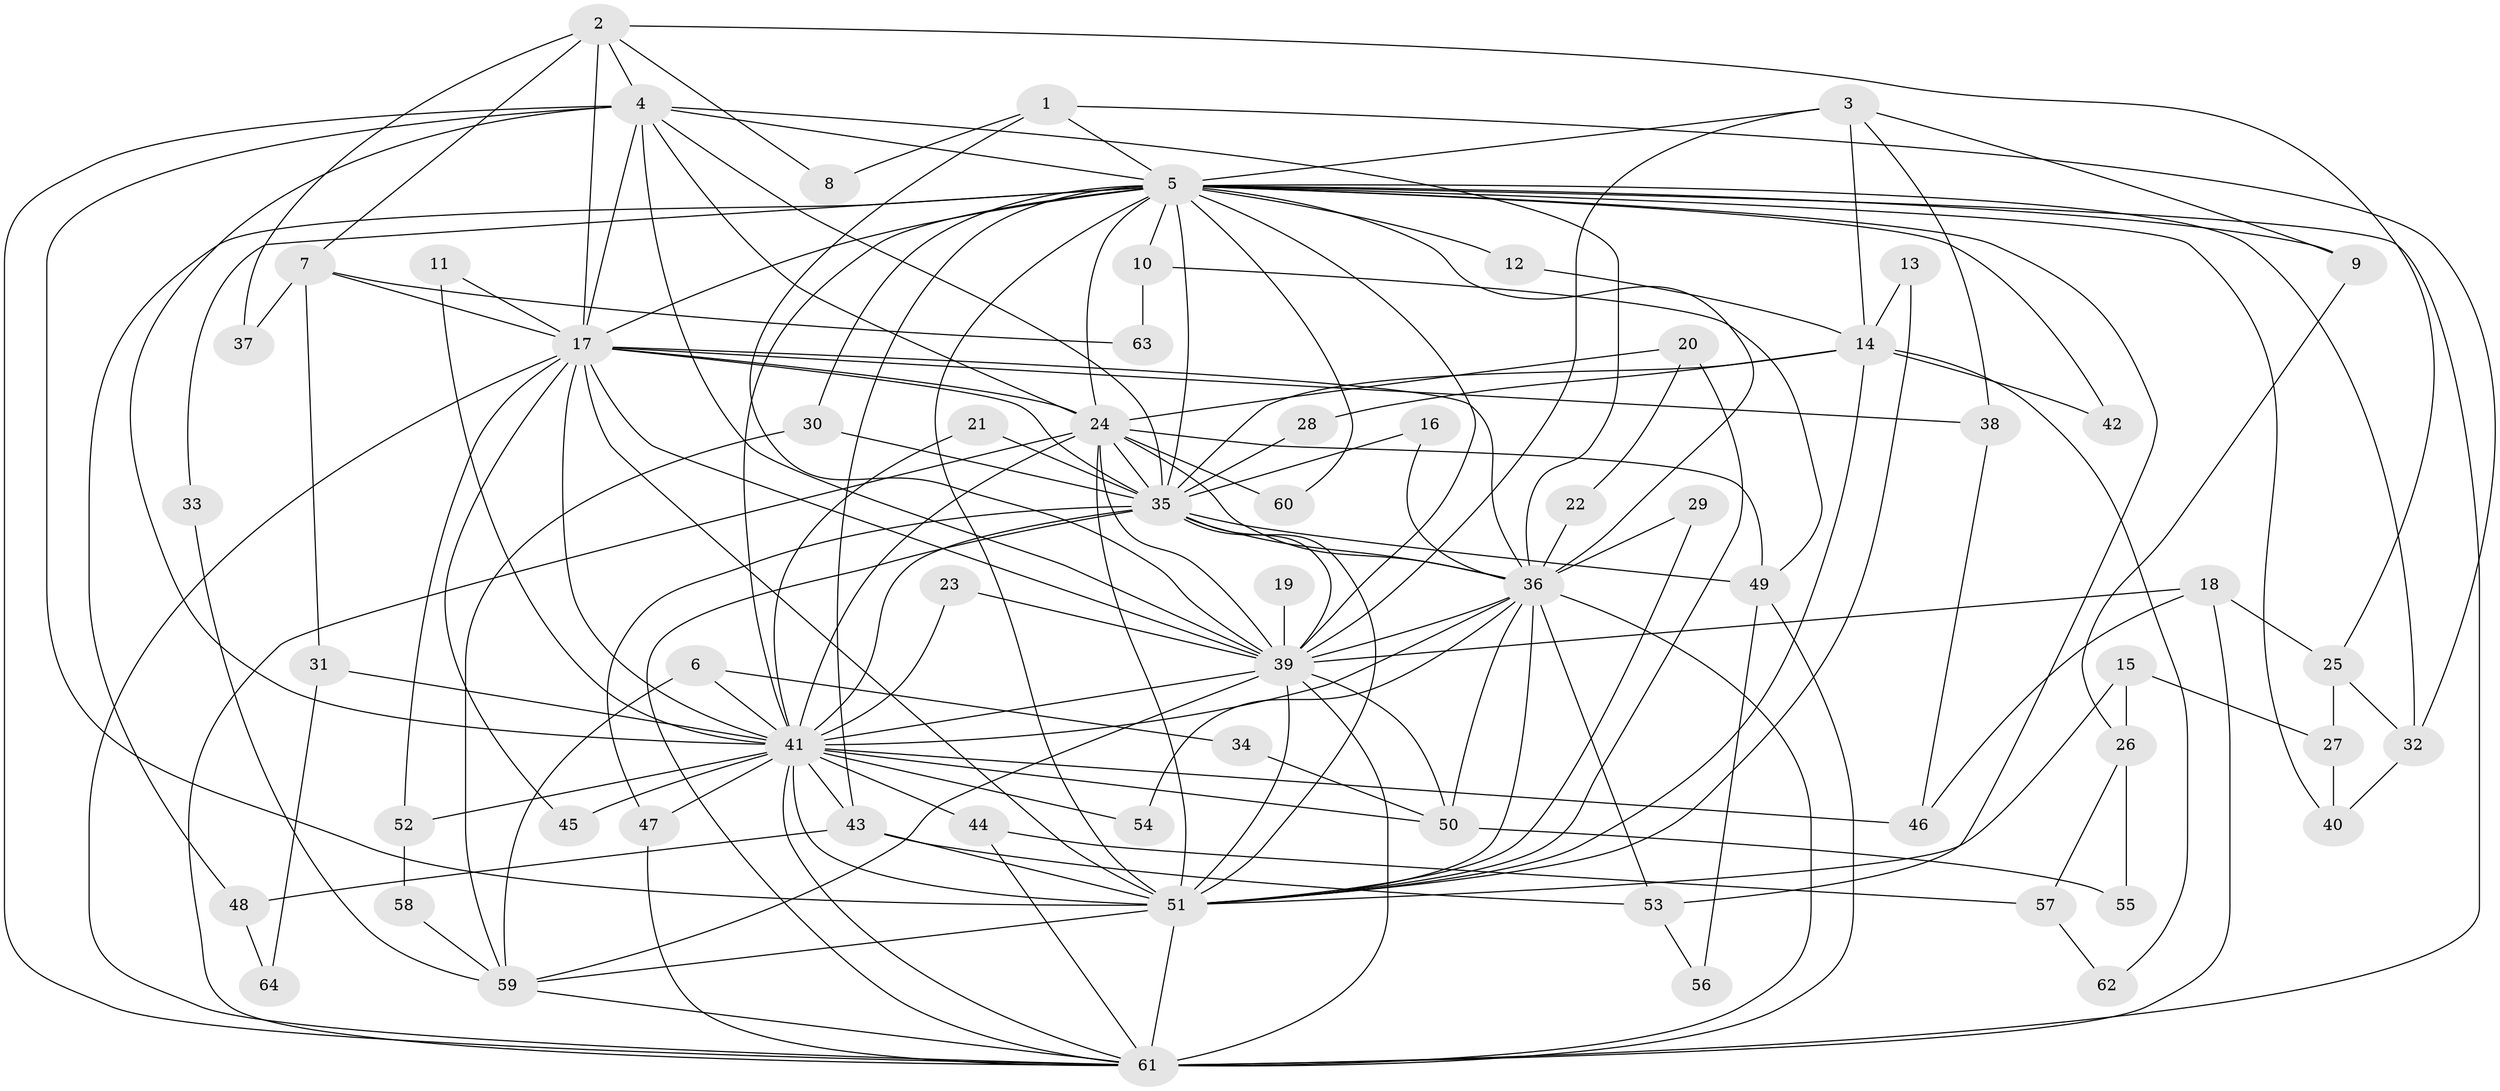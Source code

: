 // original degree distribution, {17: 0.022222222222222223, 18: 0.022222222222222223, 11: 0.011111111111111112, 27: 0.011111111111111112, 21: 0.011111111111111112, 13: 0.011111111111111112, 24: 0.011111111111111112, 19: 0.011111111111111112, 4: 0.1, 5: 0.044444444444444446, 6: 0.022222222222222223, 2: 0.5222222222222223, 7: 0.011111111111111112, 3: 0.17777777777777778, 8: 0.011111111111111112}
// Generated by graph-tools (version 1.1) at 2025/36/03/04/25 23:36:25]
// undirected, 64 vertices, 162 edges
graph export_dot {
  node [color=gray90,style=filled];
  1;
  2;
  3;
  4;
  5;
  6;
  7;
  8;
  9;
  10;
  11;
  12;
  13;
  14;
  15;
  16;
  17;
  18;
  19;
  20;
  21;
  22;
  23;
  24;
  25;
  26;
  27;
  28;
  29;
  30;
  31;
  32;
  33;
  34;
  35;
  36;
  37;
  38;
  39;
  40;
  41;
  42;
  43;
  44;
  45;
  46;
  47;
  48;
  49;
  50;
  51;
  52;
  53;
  54;
  55;
  56;
  57;
  58;
  59;
  60;
  61;
  62;
  63;
  64;
  1 -- 5 [weight=1.0];
  1 -- 8 [weight=1.0];
  1 -- 32 [weight=1.0];
  1 -- 39 [weight=1.0];
  2 -- 4 [weight=1.0];
  2 -- 7 [weight=1.0];
  2 -- 8 [weight=1.0];
  2 -- 17 [weight=1.0];
  2 -- 25 [weight=1.0];
  2 -- 37 [weight=1.0];
  3 -- 5 [weight=1.0];
  3 -- 9 [weight=1.0];
  3 -- 14 [weight=1.0];
  3 -- 38 [weight=1.0];
  3 -- 39 [weight=1.0];
  4 -- 5 [weight=2.0];
  4 -- 17 [weight=1.0];
  4 -- 24 [weight=1.0];
  4 -- 35 [weight=1.0];
  4 -- 36 [weight=1.0];
  4 -- 39 [weight=1.0];
  4 -- 41 [weight=1.0];
  4 -- 51 [weight=1.0];
  4 -- 61 [weight=1.0];
  5 -- 9 [weight=1.0];
  5 -- 10 [weight=1.0];
  5 -- 12 [weight=1.0];
  5 -- 17 [weight=2.0];
  5 -- 24 [weight=1.0];
  5 -- 30 [weight=1.0];
  5 -- 32 [weight=1.0];
  5 -- 33 [weight=1.0];
  5 -- 35 [weight=1.0];
  5 -- 36 [weight=1.0];
  5 -- 39 [weight=1.0];
  5 -- 40 [weight=1.0];
  5 -- 41 [weight=1.0];
  5 -- 42 [weight=1.0];
  5 -- 43 [weight=1.0];
  5 -- 48 [weight=1.0];
  5 -- 51 [weight=1.0];
  5 -- 53 [weight=1.0];
  5 -- 60 [weight=1.0];
  5 -- 61 [weight=2.0];
  6 -- 34 [weight=1.0];
  6 -- 41 [weight=1.0];
  6 -- 59 [weight=1.0];
  7 -- 17 [weight=1.0];
  7 -- 31 [weight=1.0];
  7 -- 37 [weight=1.0];
  7 -- 63 [weight=1.0];
  9 -- 26 [weight=1.0];
  10 -- 49 [weight=1.0];
  10 -- 63 [weight=1.0];
  11 -- 17 [weight=1.0];
  11 -- 41 [weight=1.0];
  12 -- 14 [weight=1.0];
  13 -- 14 [weight=1.0];
  13 -- 51 [weight=1.0];
  14 -- 28 [weight=1.0];
  14 -- 35 [weight=1.0];
  14 -- 42 [weight=1.0];
  14 -- 51 [weight=1.0];
  14 -- 62 [weight=1.0];
  15 -- 26 [weight=1.0];
  15 -- 27 [weight=1.0];
  15 -- 51 [weight=1.0];
  16 -- 35 [weight=1.0];
  16 -- 36 [weight=1.0];
  17 -- 24 [weight=1.0];
  17 -- 35 [weight=1.0];
  17 -- 36 [weight=1.0];
  17 -- 38 [weight=1.0];
  17 -- 39 [weight=1.0];
  17 -- 41 [weight=1.0];
  17 -- 45 [weight=1.0];
  17 -- 51 [weight=2.0];
  17 -- 52 [weight=1.0];
  17 -- 61 [weight=1.0];
  18 -- 25 [weight=1.0];
  18 -- 39 [weight=1.0];
  18 -- 46 [weight=1.0];
  18 -- 61 [weight=1.0];
  19 -- 39 [weight=1.0];
  20 -- 22 [weight=1.0];
  20 -- 24 [weight=1.0];
  20 -- 51 [weight=2.0];
  21 -- 35 [weight=1.0];
  21 -- 41 [weight=1.0];
  22 -- 36 [weight=1.0];
  23 -- 39 [weight=2.0];
  23 -- 41 [weight=1.0];
  24 -- 35 [weight=2.0];
  24 -- 36 [weight=1.0];
  24 -- 39 [weight=1.0];
  24 -- 41 [weight=1.0];
  24 -- 49 [weight=1.0];
  24 -- 51 [weight=1.0];
  24 -- 60 [weight=1.0];
  24 -- 61 [weight=1.0];
  25 -- 27 [weight=1.0];
  25 -- 32 [weight=1.0];
  26 -- 55 [weight=1.0];
  26 -- 57 [weight=1.0];
  27 -- 40 [weight=1.0];
  28 -- 35 [weight=1.0];
  29 -- 36 [weight=2.0];
  29 -- 51 [weight=1.0];
  30 -- 35 [weight=1.0];
  30 -- 59 [weight=1.0];
  31 -- 41 [weight=1.0];
  31 -- 64 [weight=1.0];
  32 -- 40 [weight=1.0];
  33 -- 59 [weight=1.0];
  34 -- 50 [weight=1.0];
  35 -- 36 [weight=1.0];
  35 -- 39 [weight=1.0];
  35 -- 41 [weight=1.0];
  35 -- 47 [weight=1.0];
  35 -- 49 [weight=1.0];
  35 -- 51 [weight=1.0];
  35 -- 61 [weight=2.0];
  36 -- 39 [weight=1.0];
  36 -- 41 [weight=1.0];
  36 -- 50 [weight=1.0];
  36 -- 51 [weight=1.0];
  36 -- 53 [weight=1.0];
  36 -- 54 [weight=1.0];
  36 -- 61 [weight=2.0];
  38 -- 46 [weight=1.0];
  39 -- 41 [weight=1.0];
  39 -- 50 [weight=1.0];
  39 -- 51 [weight=1.0];
  39 -- 59 [weight=1.0];
  39 -- 61 [weight=2.0];
  41 -- 43 [weight=1.0];
  41 -- 44 [weight=1.0];
  41 -- 45 [weight=1.0];
  41 -- 46 [weight=1.0];
  41 -- 47 [weight=1.0];
  41 -- 50 [weight=1.0];
  41 -- 51 [weight=3.0];
  41 -- 52 [weight=1.0];
  41 -- 54 [weight=1.0];
  41 -- 61 [weight=1.0];
  43 -- 48 [weight=2.0];
  43 -- 51 [weight=1.0];
  43 -- 53 [weight=1.0];
  44 -- 57 [weight=1.0];
  44 -- 61 [weight=1.0];
  47 -- 61 [weight=1.0];
  48 -- 64 [weight=1.0];
  49 -- 56 [weight=1.0];
  49 -- 61 [weight=1.0];
  50 -- 55 [weight=1.0];
  51 -- 59 [weight=1.0];
  51 -- 61 [weight=1.0];
  52 -- 58 [weight=1.0];
  53 -- 56 [weight=1.0];
  57 -- 62 [weight=1.0];
  58 -- 59 [weight=1.0];
  59 -- 61 [weight=1.0];
}
